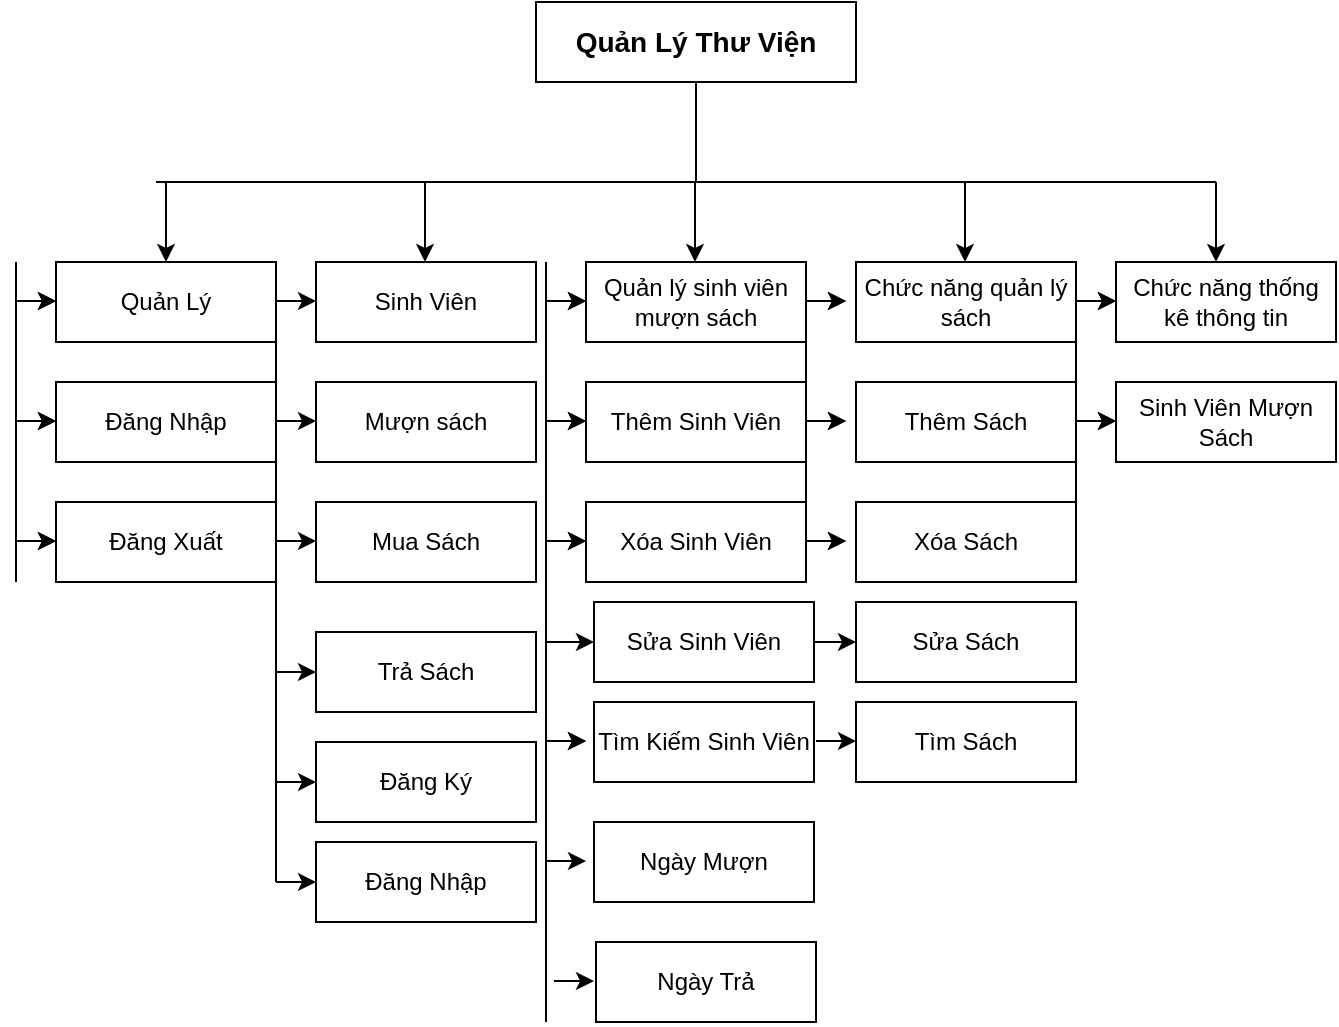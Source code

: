 <mxfile version="21.1.5" type="device" pages="2">
  <diagram name="Phân Giã Chức Năng" id="CzGjHXiZb2hVe8jgmL7E">
    <mxGraphModel dx="1176" dy="502" grid="1" gridSize="10" guides="1" tooltips="1" connect="1" arrows="1" fold="1" page="1" pageScale="1" pageWidth="827" pageHeight="1169" math="0" shadow="0">
      <root>
        <mxCell id="0" />
        <mxCell id="1" parent="0" />
        <mxCell id="6vynl58oSbSIeXvwaCJf-1" value="&lt;font style=&quot;font-size: 14px;&quot;&gt;&lt;b&gt;Quản Lý Thư Viện&lt;/b&gt;&lt;/font&gt;" style="rounded=0;whiteSpace=wrap;html=1;" parent="1" vertex="1">
          <mxGeometry x="330" y="230" width="160" height="40" as="geometry" />
        </mxCell>
        <mxCell id="6vynl58oSbSIeXvwaCJf-2" value="" style="endArrow=none;html=1;rounded=0;entryX=0.5;entryY=1;entryDx=0;entryDy=0;" parent="1" target="6vynl58oSbSIeXvwaCJf-1" edge="1">
          <mxGeometry width="50" height="50" relative="1" as="geometry">
            <mxPoint x="410" y="320" as="sourcePoint" />
            <mxPoint x="420" y="300" as="targetPoint" />
          </mxGeometry>
        </mxCell>
        <mxCell id="6vynl58oSbSIeXvwaCJf-3" value="Quản Lý" style="rounded=0;whiteSpace=wrap;html=1;" parent="1" vertex="1">
          <mxGeometry x="90" y="360" width="110" height="40" as="geometry" />
        </mxCell>
        <mxCell id="6vynl58oSbSIeXvwaCJf-4" value="" style="endArrow=none;html=1;rounded=0;" parent="1" edge="1">
          <mxGeometry width="50" height="50" relative="1" as="geometry">
            <mxPoint x="140" y="320" as="sourcePoint" />
            <mxPoint x="670" y="320" as="targetPoint" />
            <Array as="points">
              <mxPoint x="415" y="320" />
            </Array>
          </mxGeometry>
        </mxCell>
        <mxCell id="6vynl58oSbSIeXvwaCJf-6" value="Sinh Viên" style="rounded=0;whiteSpace=wrap;html=1;" parent="1" vertex="1">
          <mxGeometry x="220" y="360" width="110" height="40" as="geometry" />
        </mxCell>
        <mxCell id="6vynl58oSbSIeXvwaCJf-7" value="Quản lý sinh viên mượn sách" style="rounded=0;whiteSpace=wrap;html=1;" parent="1" vertex="1">
          <mxGeometry x="355" y="360" width="110" height="40" as="geometry" />
        </mxCell>
        <mxCell id="6vynl58oSbSIeXvwaCJf-8" value="Chức năng quản lý sách" style="rounded=0;whiteSpace=wrap;html=1;" parent="1" vertex="1">
          <mxGeometry x="490" y="360" width="110" height="40" as="geometry" />
        </mxCell>
        <mxCell id="6vynl58oSbSIeXvwaCJf-9" value="Chức năng thống kê thông tin" style="rounded=0;whiteSpace=wrap;html=1;" parent="1" vertex="1">
          <mxGeometry x="620" y="360" width="110" height="40" as="geometry" />
        </mxCell>
        <mxCell id="6vynl58oSbSIeXvwaCJf-10" value="" style="endArrow=classic;html=1;rounded=0;" parent="1" target="6vynl58oSbSIeXvwaCJf-3" edge="1">
          <mxGeometry width="50" height="50" relative="1" as="geometry">
            <mxPoint x="145" y="320" as="sourcePoint" />
            <mxPoint x="440" y="400" as="targetPoint" />
          </mxGeometry>
        </mxCell>
        <mxCell id="6vynl58oSbSIeXvwaCJf-11" value="" style="endArrow=classic;html=1;rounded=0;" parent="1" edge="1">
          <mxGeometry width="50" height="50" relative="1" as="geometry">
            <mxPoint x="274.5" y="320" as="sourcePoint" />
            <mxPoint x="274.5" y="360" as="targetPoint" />
          </mxGeometry>
        </mxCell>
        <mxCell id="6vynl58oSbSIeXvwaCJf-12" value="" style="endArrow=classic;html=1;rounded=0;" parent="1" edge="1">
          <mxGeometry width="50" height="50" relative="1" as="geometry">
            <mxPoint x="409.5" y="320" as="sourcePoint" />
            <mxPoint x="409.5" y="360" as="targetPoint" />
          </mxGeometry>
        </mxCell>
        <mxCell id="6vynl58oSbSIeXvwaCJf-13" value="" style="endArrow=classic;html=1;rounded=0;" parent="1" edge="1">
          <mxGeometry width="50" height="50" relative="1" as="geometry">
            <mxPoint x="544.5" y="320" as="sourcePoint" />
            <mxPoint x="544.5" y="360" as="targetPoint" />
          </mxGeometry>
        </mxCell>
        <mxCell id="6vynl58oSbSIeXvwaCJf-14" value="" style="endArrow=classic;html=1;rounded=0;" parent="1" edge="1">
          <mxGeometry width="50" height="50" relative="1" as="geometry">
            <mxPoint x="670" y="320" as="sourcePoint" />
            <mxPoint x="670" y="360" as="targetPoint" />
          </mxGeometry>
        </mxCell>
        <mxCell id="6vynl58oSbSIeXvwaCJf-15" value="Đăng Nhập" style="rounded=0;whiteSpace=wrap;html=1;" parent="1" vertex="1">
          <mxGeometry x="90" y="420" width="110" height="40" as="geometry" />
        </mxCell>
        <mxCell id="6vynl58oSbSIeXvwaCJf-16" value="Đăng Xuất" style="rounded=0;whiteSpace=wrap;html=1;" parent="1" vertex="1">
          <mxGeometry x="90" y="480" width="110" height="40" as="geometry" />
        </mxCell>
        <mxCell id="6vynl58oSbSIeXvwaCJf-17" value="Mượn sách" style="rounded=0;whiteSpace=wrap;html=1;" parent="1" vertex="1">
          <mxGeometry x="220" y="420" width="110" height="40" as="geometry" />
        </mxCell>
        <mxCell id="6vynl58oSbSIeXvwaCJf-18" value="Mua Sách" style="rounded=0;whiteSpace=wrap;html=1;" parent="1" vertex="1">
          <mxGeometry x="220" y="480" width="110" height="40" as="geometry" />
        </mxCell>
        <mxCell id="6vynl58oSbSIeXvwaCJf-19" value="Trả Sách" style="rounded=0;whiteSpace=wrap;html=1;" parent="1" vertex="1">
          <mxGeometry x="220" y="545" width="110" height="40" as="geometry" />
        </mxCell>
        <mxCell id="6vynl58oSbSIeXvwaCJf-20" value="Sửa Sinh Viên" style="rounded=0;whiteSpace=wrap;html=1;" parent="1" vertex="1">
          <mxGeometry x="359" y="530" width="110" height="40" as="geometry" />
        </mxCell>
        <mxCell id="6vynl58oSbSIeXvwaCJf-21" value="Tìm Kiếm Sinh Viên" style="rounded=0;whiteSpace=wrap;html=1;" parent="1" vertex="1">
          <mxGeometry x="359" y="580" width="110" height="40" as="geometry" />
        </mxCell>
        <mxCell id="6vynl58oSbSIeXvwaCJf-22" value="Thêm Sách" style="rounded=0;whiteSpace=wrap;html=1;" parent="1" vertex="1">
          <mxGeometry x="490" y="420" width="110" height="40" as="geometry" />
        </mxCell>
        <mxCell id="6vynl58oSbSIeXvwaCJf-23" value="Sửa Sách" style="rounded=0;whiteSpace=wrap;html=1;" parent="1" vertex="1">
          <mxGeometry x="490" y="530" width="110" height="40" as="geometry" />
        </mxCell>
        <mxCell id="6vynl58oSbSIeXvwaCJf-24" value="Xóa Sách" style="rounded=0;whiteSpace=wrap;html=1;" parent="1" vertex="1">
          <mxGeometry x="490" y="480" width="110" height="40" as="geometry" />
        </mxCell>
        <mxCell id="6vynl58oSbSIeXvwaCJf-28" value="Thêm Sinh Viên" style="rounded=0;whiteSpace=wrap;html=1;" parent="1" vertex="1">
          <mxGeometry x="355" y="420" width="110" height="40" as="geometry" />
        </mxCell>
        <mxCell id="6vynl58oSbSIeXvwaCJf-29" value="Xóa Sinh Viên" style="rounded=0;whiteSpace=wrap;html=1;" parent="1" vertex="1">
          <mxGeometry x="355" y="480" width="110" height="40" as="geometry" />
        </mxCell>
        <mxCell id="6vynl58oSbSIeXvwaCJf-30" value="Ngày Mượn" style="rounded=0;whiteSpace=wrap;html=1;" parent="1" vertex="1">
          <mxGeometry x="359" y="640" width="110" height="40" as="geometry" />
        </mxCell>
        <mxCell id="6vynl58oSbSIeXvwaCJf-31" value="Sinh Viên Mượn Sách" style="rounded=0;whiteSpace=wrap;html=1;" parent="1" vertex="1">
          <mxGeometry x="620" y="420" width="110" height="40" as="geometry" />
        </mxCell>
        <mxCell id="6vynl58oSbSIeXvwaCJf-32" value="" style="endArrow=none;html=1;rounded=0;" parent="1" edge="1">
          <mxGeometry width="50" height="50" relative="1" as="geometry">
            <mxPoint x="70" y="520" as="sourcePoint" />
            <mxPoint x="70" y="360" as="targetPoint" />
          </mxGeometry>
        </mxCell>
        <mxCell id="6vynl58oSbSIeXvwaCJf-33" value="" style="endArrow=classic;html=1;rounded=0;" parent="1" edge="1">
          <mxGeometry width="50" height="50" relative="1" as="geometry">
            <mxPoint x="70" y="379.5" as="sourcePoint" />
            <mxPoint x="90" y="379.5" as="targetPoint" />
          </mxGeometry>
        </mxCell>
        <mxCell id="6vynl58oSbSIeXvwaCJf-34" value="" style="endArrow=classic;html=1;rounded=0;" parent="1" edge="1">
          <mxGeometry width="50" height="50" relative="1" as="geometry">
            <mxPoint x="70" y="439.5" as="sourcePoint" />
            <mxPoint x="90" y="439.5" as="targetPoint" />
          </mxGeometry>
        </mxCell>
        <mxCell id="6vynl58oSbSIeXvwaCJf-35" value="" style="endArrow=classic;html=1;rounded=0;" parent="1" edge="1">
          <mxGeometry width="50" height="50" relative="1" as="geometry">
            <mxPoint x="70" y="499.5" as="sourcePoint" />
            <mxPoint x="90" y="499.5" as="targetPoint" />
          </mxGeometry>
        </mxCell>
        <mxCell id="6vynl58oSbSIeXvwaCJf-43" value="" style="endArrow=none;html=1;rounded=0;" parent="1" edge="1">
          <mxGeometry width="50" height="50" relative="1" as="geometry">
            <mxPoint x="200" y="670" as="sourcePoint" />
            <mxPoint x="200" y="360" as="targetPoint" />
          </mxGeometry>
        </mxCell>
        <mxCell id="6vynl58oSbSIeXvwaCJf-44" value="" style="endArrow=classic;html=1;rounded=0;" parent="1" edge="1">
          <mxGeometry width="50" height="50" relative="1" as="geometry">
            <mxPoint x="200" y="379.5" as="sourcePoint" />
            <mxPoint x="220" y="379.5" as="targetPoint" />
          </mxGeometry>
        </mxCell>
        <mxCell id="6vynl58oSbSIeXvwaCJf-45" value="" style="endArrow=classic;html=1;rounded=0;" parent="1" edge="1">
          <mxGeometry width="50" height="50" relative="1" as="geometry">
            <mxPoint x="200" y="439.5" as="sourcePoint" />
            <mxPoint x="220" y="439.5" as="targetPoint" />
          </mxGeometry>
        </mxCell>
        <mxCell id="6vynl58oSbSIeXvwaCJf-46" value="" style="endArrow=classic;html=1;rounded=0;" parent="1" edge="1">
          <mxGeometry width="50" height="50" relative="1" as="geometry">
            <mxPoint x="200" y="499.5" as="sourcePoint" />
            <mxPoint x="220" y="499.5" as="targetPoint" />
          </mxGeometry>
        </mxCell>
        <mxCell id="6vynl58oSbSIeXvwaCJf-47" value="" style="endArrow=classic;html=1;rounded=0;entryX=0;entryY=0.5;entryDx=0;entryDy=0;" parent="1" target="6vynl58oSbSIeXvwaCJf-19" edge="1">
          <mxGeometry width="50" height="50" relative="1" as="geometry">
            <mxPoint x="200" y="565" as="sourcePoint" />
            <mxPoint x="230" y="509.5" as="targetPoint" />
          </mxGeometry>
        </mxCell>
        <mxCell id="6vynl58oSbSIeXvwaCJf-49" value="" style="endArrow=none;html=1;rounded=0;" parent="1" edge="1">
          <mxGeometry width="50" height="50" relative="1" as="geometry">
            <mxPoint x="70" y="520" as="sourcePoint" />
            <mxPoint x="70" y="360" as="targetPoint" />
          </mxGeometry>
        </mxCell>
        <mxCell id="6vynl58oSbSIeXvwaCJf-50" value="" style="endArrow=classic;html=1;rounded=0;" parent="1" edge="1">
          <mxGeometry width="50" height="50" relative="1" as="geometry">
            <mxPoint x="70" y="379.5" as="sourcePoint" />
            <mxPoint x="90" y="379.5" as="targetPoint" />
          </mxGeometry>
        </mxCell>
        <mxCell id="6vynl58oSbSIeXvwaCJf-51" value="" style="endArrow=classic;html=1;rounded=0;" parent="1" edge="1">
          <mxGeometry width="50" height="50" relative="1" as="geometry">
            <mxPoint x="70" y="439.5" as="sourcePoint" />
            <mxPoint x="90" y="439.5" as="targetPoint" />
          </mxGeometry>
        </mxCell>
        <mxCell id="6vynl58oSbSIeXvwaCJf-52" value="" style="endArrow=classic;html=1;rounded=0;" parent="1" edge="1">
          <mxGeometry width="50" height="50" relative="1" as="geometry">
            <mxPoint x="70" y="499.5" as="sourcePoint" />
            <mxPoint x="90" y="499.5" as="targetPoint" />
          </mxGeometry>
        </mxCell>
        <mxCell id="6vynl58oSbSIeXvwaCJf-59" value="" style="endArrow=none;html=1;rounded=0;" parent="1" edge="1">
          <mxGeometry width="50" height="50" relative="1" as="geometry">
            <mxPoint x="335" y="520" as="sourcePoint" />
            <mxPoint x="335" y="360" as="targetPoint" />
          </mxGeometry>
        </mxCell>
        <mxCell id="6vynl58oSbSIeXvwaCJf-60" value="" style="endArrow=classic;html=1;rounded=0;" parent="1" edge="1">
          <mxGeometry width="50" height="50" relative="1" as="geometry">
            <mxPoint x="335" y="379.5" as="sourcePoint" />
            <mxPoint x="355" y="379.5" as="targetPoint" />
          </mxGeometry>
        </mxCell>
        <mxCell id="6vynl58oSbSIeXvwaCJf-61" value="" style="endArrow=classic;html=1;rounded=0;" parent="1" edge="1">
          <mxGeometry width="50" height="50" relative="1" as="geometry">
            <mxPoint x="335" y="439.5" as="sourcePoint" />
            <mxPoint x="355" y="439.5" as="targetPoint" />
          </mxGeometry>
        </mxCell>
        <mxCell id="6vynl58oSbSIeXvwaCJf-62" value="" style="endArrow=classic;html=1;rounded=0;" parent="1" edge="1">
          <mxGeometry width="50" height="50" relative="1" as="geometry">
            <mxPoint x="335" y="499.5" as="sourcePoint" />
            <mxPoint x="355" y="499.5" as="targetPoint" />
          </mxGeometry>
        </mxCell>
        <mxCell id="6vynl58oSbSIeXvwaCJf-63" value="" style="endArrow=none;html=1;rounded=0;" parent="1" edge="1">
          <mxGeometry width="50" height="50" relative="1" as="geometry">
            <mxPoint x="335" y="520" as="sourcePoint" />
            <mxPoint x="335" y="360" as="targetPoint" />
          </mxGeometry>
        </mxCell>
        <mxCell id="6vynl58oSbSIeXvwaCJf-64" value="" style="endArrow=classic;html=1;rounded=0;" parent="1" edge="1">
          <mxGeometry width="50" height="50" relative="1" as="geometry">
            <mxPoint x="335" y="379.5" as="sourcePoint" />
            <mxPoint x="355" y="379.5" as="targetPoint" />
          </mxGeometry>
        </mxCell>
        <mxCell id="6vynl58oSbSIeXvwaCJf-65" value="" style="endArrow=classic;html=1;rounded=0;" parent="1" edge="1">
          <mxGeometry width="50" height="50" relative="1" as="geometry">
            <mxPoint x="335" y="439.5" as="sourcePoint" />
            <mxPoint x="355" y="439.5" as="targetPoint" />
          </mxGeometry>
        </mxCell>
        <mxCell id="6vynl58oSbSIeXvwaCJf-66" value="" style="endArrow=classic;html=1;rounded=0;" parent="1" edge="1">
          <mxGeometry width="50" height="50" relative="1" as="geometry">
            <mxPoint x="335" y="499.5" as="sourcePoint" />
            <mxPoint x="355" y="499.5" as="targetPoint" />
          </mxGeometry>
        </mxCell>
        <mxCell id="6vynl58oSbSIeXvwaCJf-67" value="" style="endArrow=none;html=1;rounded=0;" parent="1" edge="1">
          <mxGeometry width="50" height="50" relative="1" as="geometry">
            <mxPoint x="335" y="680" as="sourcePoint" />
            <mxPoint x="335" y="520" as="targetPoint" />
          </mxGeometry>
        </mxCell>
        <mxCell id="6vynl58oSbSIeXvwaCJf-69" value="" style="endArrow=classic;html=1;rounded=0;" parent="1" edge="1">
          <mxGeometry width="50" height="50" relative="1" as="geometry">
            <mxPoint x="335" y="599.5" as="sourcePoint" />
            <mxPoint x="355" y="599.5" as="targetPoint" />
          </mxGeometry>
        </mxCell>
        <mxCell id="6vynl58oSbSIeXvwaCJf-70" value="" style="endArrow=classic;html=1;rounded=0;" parent="1" edge="1">
          <mxGeometry width="50" height="50" relative="1" as="geometry">
            <mxPoint x="335" y="659.5" as="sourcePoint" />
            <mxPoint x="355" y="659.5" as="targetPoint" />
          </mxGeometry>
        </mxCell>
        <mxCell id="6vynl58oSbSIeXvwaCJf-71" value="" style="endArrow=none;html=1;rounded=0;" parent="1" edge="1">
          <mxGeometry width="50" height="50" relative="1" as="geometry">
            <mxPoint x="335" y="740" as="sourcePoint" />
            <mxPoint x="335" y="520" as="targetPoint" />
          </mxGeometry>
        </mxCell>
        <mxCell id="6vynl58oSbSIeXvwaCJf-72" value="" style="endArrow=classic;html=1;rounded=0;entryX=0;entryY=0.5;entryDx=0;entryDy=0;" parent="1" target="6vynl58oSbSIeXvwaCJf-20" edge="1">
          <mxGeometry width="50" height="50" relative="1" as="geometry">
            <mxPoint x="335" y="550" as="sourcePoint" />
            <mxPoint x="355" y="539.5" as="targetPoint" />
          </mxGeometry>
        </mxCell>
        <mxCell id="6vynl58oSbSIeXvwaCJf-73" value="" style="endArrow=classic;html=1;rounded=0;" parent="1" edge="1">
          <mxGeometry width="50" height="50" relative="1" as="geometry">
            <mxPoint x="335" y="599.5" as="sourcePoint" />
            <mxPoint x="355" y="599.5" as="targetPoint" />
          </mxGeometry>
        </mxCell>
        <mxCell id="6vynl58oSbSIeXvwaCJf-74" value="" style="endArrow=classic;html=1;rounded=0;" parent="1" edge="1">
          <mxGeometry width="50" height="50" relative="1" as="geometry">
            <mxPoint x="339" y="719.5" as="sourcePoint" />
            <mxPoint x="359" y="719.5" as="targetPoint" />
          </mxGeometry>
        </mxCell>
        <mxCell id="6vynl58oSbSIeXvwaCJf-75" value="" style="endArrow=none;html=1;rounded=0;" parent="1" edge="1">
          <mxGeometry width="50" height="50" relative="1" as="geometry">
            <mxPoint x="465" y="520" as="sourcePoint" />
            <mxPoint x="465" y="360" as="targetPoint" />
          </mxGeometry>
        </mxCell>
        <mxCell id="6vynl58oSbSIeXvwaCJf-76" value="" style="endArrow=classic;html=1;rounded=0;" parent="1" edge="1">
          <mxGeometry width="50" height="50" relative="1" as="geometry">
            <mxPoint x="465" y="379.5" as="sourcePoint" />
            <mxPoint x="485" y="379.5" as="targetPoint" />
          </mxGeometry>
        </mxCell>
        <mxCell id="6vynl58oSbSIeXvwaCJf-77" value="" style="endArrow=classic;html=1;rounded=0;" parent="1" edge="1">
          <mxGeometry width="50" height="50" relative="1" as="geometry">
            <mxPoint x="465" y="439.5" as="sourcePoint" />
            <mxPoint x="485" y="439.5" as="targetPoint" />
          </mxGeometry>
        </mxCell>
        <mxCell id="6vynl58oSbSIeXvwaCJf-78" value="" style="endArrow=classic;html=1;rounded=0;" parent="1" edge="1">
          <mxGeometry width="50" height="50" relative="1" as="geometry">
            <mxPoint x="465" y="499.5" as="sourcePoint" />
            <mxPoint x="485" y="499.5" as="targetPoint" />
          </mxGeometry>
        </mxCell>
        <mxCell id="6vynl58oSbSIeXvwaCJf-79" value="" style="endArrow=none;html=1;rounded=0;" parent="1" edge="1">
          <mxGeometry width="50" height="50" relative="1" as="geometry">
            <mxPoint x="465" y="520" as="sourcePoint" />
            <mxPoint x="465" y="360" as="targetPoint" />
          </mxGeometry>
        </mxCell>
        <mxCell id="6vynl58oSbSIeXvwaCJf-80" value="" style="endArrow=classic;html=1;rounded=0;" parent="1" edge="1">
          <mxGeometry width="50" height="50" relative="1" as="geometry">
            <mxPoint x="465" y="379.5" as="sourcePoint" />
            <mxPoint x="485" y="379.5" as="targetPoint" />
          </mxGeometry>
        </mxCell>
        <mxCell id="6vynl58oSbSIeXvwaCJf-81" value="" style="endArrow=classic;html=1;rounded=0;" parent="1" edge="1">
          <mxGeometry width="50" height="50" relative="1" as="geometry">
            <mxPoint x="465" y="439.5" as="sourcePoint" />
            <mxPoint x="485" y="439.5" as="targetPoint" />
          </mxGeometry>
        </mxCell>
        <mxCell id="6vynl58oSbSIeXvwaCJf-82" value="" style="endArrow=classic;html=1;rounded=0;" parent="1" edge="1">
          <mxGeometry width="50" height="50" relative="1" as="geometry">
            <mxPoint x="465" y="499.5" as="sourcePoint" />
            <mxPoint x="485" y="499.5" as="targetPoint" />
          </mxGeometry>
        </mxCell>
        <mxCell id="6vynl58oSbSIeXvwaCJf-83" value="" style="endArrow=classic;html=1;rounded=0;exitX=1;exitY=0.5;exitDx=0;exitDy=0;entryX=0;entryY=0.5;entryDx=0;entryDy=0;" parent="1" source="6vynl58oSbSIeXvwaCJf-20" target="6vynl58oSbSIeXvwaCJf-23" edge="1">
          <mxGeometry width="50" height="50" relative="1" as="geometry">
            <mxPoint x="475" y="509.5" as="sourcePoint" />
            <mxPoint x="495" y="509.5" as="targetPoint" />
          </mxGeometry>
        </mxCell>
        <mxCell id="6vynl58oSbSIeXvwaCJf-95" value="" style="endArrow=none;html=1;rounded=0;" parent="1" edge="1">
          <mxGeometry width="50" height="50" relative="1" as="geometry">
            <mxPoint x="600" y="520" as="sourcePoint" />
            <mxPoint x="600" y="360" as="targetPoint" />
          </mxGeometry>
        </mxCell>
        <mxCell id="6vynl58oSbSIeXvwaCJf-96" value="" style="endArrow=classic;html=1;rounded=0;" parent="1" edge="1">
          <mxGeometry width="50" height="50" relative="1" as="geometry">
            <mxPoint x="600" y="379.5" as="sourcePoint" />
            <mxPoint x="620" y="379.5" as="targetPoint" />
          </mxGeometry>
        </mxCell>
        <mxCell id="6vynl58oSbSIeXvwaCJf-97" value="" style="endArrow=classic;html=1;rounded=0;" parent="1" edge="1">
          <mxGeometry width="50" height="50" relative="1" as="geometry">
            <mxPoint x="600" y="439.5" as="sourcePoint" />
            <mxPoint x="620" y="439.5" as="targetPoint" />
          </mxGeometry>
        </mxCell>
        <mxCell id="6vynl58oSbSIeXvwaCJf-99" value="" style="endArrow=none;html=1;rounded=0;" parent="1" edge="1">
          <mxGeometry width="50" height="50" relative="1" as="geometry">
            <mxPoint x="600" y="460" as="sourcePoint" />
            <mxPoint x="600" y="360" as="targetPoint" />
          </mxGeometry>
        </mxCell>
        <mxCell id="6vynl58oSbSIeXvwaCJf-100" value="" style="endArrow=classic;html=1;rounded=0;" parent="1" edge="1">
          <mxGeometry width="50" height="50" relative="1" as="geometry">
            <mxPoint x="600" y="379.5" as="sourcePoint" />
            <mxPoint x="620" y="379.5" as="targetPoint" />
          </mxGeometry>
        </mxCell>
        <mxCell id="6vynl58oSbSIeXvwaCJf-101" value="" style="endArrow=classic;html=1;rounded=0;" parent="1" edge="1">
          <mxGeometry width="50" height="50" relative="1" as="geometry">
            <mxPoint x="600" y="439.5" as="sourcePoint" />
            <mxPoint x="620" y="439.5" as="targetPoint" />
          </mxGeometry>
        </mxCell>
        <mxCell id="6vynl58oSbSIeXvwaCJf-103" value="Tìm Sách" style="rounded=0;whiteSpace=wrap;html=1;" parent="1" vertex="1">
          <mxGeometry x="490" y="580" width="110" height="40" as="geometry" />
        </mxCell>
        <mxCell id="6vynl58oSbSIeXvwaCJf-106" value="" style="endArrow=classic;html=1;rounded=0;" parent="1" edge="1">
          <mxGeometry width="50" height="50" relative="1" as="geometry">
            <mxPoint x="470" y="599.5" as="sourcePoint" />
            <mxPoint x="490" y="599.5" as="targetPoint" />
          </mxGeometry>
        </mxCell>
        <mxCell id="6vynl58oSbSIeXvwaCJf-107" value="Ngày Trả" style="rounded=0;whiteSpace=wrap;html=1;" parent="1" vertex="1">
          <mxGeometry x="360" y="700" width="110" height="40" as="geometry" />
        </mxCell>
        <mxCell id="HZL2ppXBZhMt0bQLDJqv-1" value="Đăng Ký" style="rounded=0;whiteSpace=wrap;html=1;" parent="1" vertex="1">
          <mxGeometry x="220" y="600" width="110" height="40" as="geometry" />
        </mxCell>
        <mxCell id="HZL2ppXBZhMt0bQLDJqv-2" value="" style="endArrow=classic;html=1;rounded=0;entryX=0;entryY=0.5;entryDx=0;entryDy=0;" parent="1" target="HZL2ppXBZhMt0bQLDJqv-1" edge="1">
          <mxGeometry width="50" height="50" relative="1" as="geometry">
            <mxPoint x="200" y="620" as="sourcePoint" />
            <mxPoint x="230" y="575" as="targetPoint" />
          </mxGeometry>
        </mxCell>
        <mxCell id="edfVF77OYH3oIoKbHT45-1" value="Đăng Nhập" style="rounded=0;whiteSpace=wrap;html=1;" parent="1" vertex="1">
          <mxGeometry x="220" y="650" width="110" height="40" as="geometry" />
        </mxCell>
        <mxCell id="edfVF77OYH3oIoKbHT45-2" value="" style="endArrow=classic;html=1;rounded=0;entryX=0;entryY=0.5;entryDx=0;entryDy=0;" parent="1" target="edfVF77OYH3oIoKbHT45-1" edge="1">
          <mxGeometry width="50" height="50" relative="1" as="geometry">
            <mxPoint x="200" y="670" as="sourcePoint" />
            <mxPoint x="230" y="630" as="targetPoint" />
          </mxGeometry>
        </mxCell>
      </root>
    </mxGraphModel>
  </diagram>
  <diagram id="qaw7oN3vgkNQo6T6qVQO" name="Biểu Đồ Lớp">
    <mxGraphModel dx="2003" dy="502" grid="1" gridSize="10" guides="1" tooltips="1" connect="1" arrows="1" fold="1" page="1" pageScale="1" pageWidth="827" pageHeight="1169" math="0" shadow="0">
      <root>
        <mxCell id="0" />
        <mxCell id="1" parent="0" />
        <mxCell id="OhgYONSp_qSMefyA4z07-1" value="FERSON" style="swimlane;fontStyle=1;align=center;verticalAlign=top;childLayout=stackLayout;horizontal=1;startSize=26;horizontalStack=0;resizeParent=1;resizeParentMax=0;resizeLast=0;collapsible=1;marginBottom=0;whiteSpace=wrap;html=1;" parent="1" vertex="1">
          <mxGeometry x="334" y="160" width="160" height="108" as="geometry" />
        </mxCell>
        <mxCell id="OhgYONSp_qSMefyA4z07-2" value="#HoTen: string&lt;br&gt;#ngaysinh: string&lt;br&gt;#diaChi: string&lt;br&gt;#soDienThoai: string" style="text;strokeColor=none;fillColor=none;align=left;verticalAlign=top;spacingLeft=4;spacingRight=4;overflow=hidden;rotatable=0;points=[[0,0.5],[1,0.5]];portConstraint=eastwest;whiteSpace=wrap;html=1;" parent="OhgYONSp_qSMefyA4z07-1" vertex="1">
          <mxGeometry y="26" width="160" height="74" as="geometry" />
        </mxCell>
        <mxCell id="OhgYONSp_qSMefyA4z07-3" value="" style="line;strokeWidth=1;fillColor=none;align=left;verticalAlign=middle;spacingTop=-1;spacingLeft=3;spacingRight=3;rotatable=0;labelPosition=right;points=[];portConstraint=eastwest;strokeColor=inherit;" parent="OhgYONSp_qSMefyA4z07-1" vertex="1">
          <mxGeometry y="100" width="160" height="8" as="geometry" />
        </mxCell>
        <mxCell id="OhgYONSp_qSMefyA4z07-5" value="Quản Lý" style="swimlane;fontStyle=1;align=center;verticalAlign=top;childLayout=stackLayout;horizontal=1;startSize=26;horizontalStack=0;resizeParent=1;resizeParentMax=0;resizeLast=0;collapsible=1;marginBottom=0;whiteSpace=wrap;html=1;" parent="1" vertex="1">
          <mxGeometry x="120" y="300" width="160" height="200" as="geometry" />
        </mxCell>
        <mxCell id="OhgYONSp_qSMefyA4z07-6" value="-MaQL: string" style="text;strokeColor=none;fillColor=none;align=left;verticalAlign=top;spacingLeft=4;spacingRight=4;overflow=hidden;rotatable=0;points=[[0,0.5],[1,0.5]];portConstraint=eastwest;whiteSpace=wrap;html=1;" parent="OhgYONSp_qSMefyA4z07-5" vertex="1">
          <mxGeometry y="26" width="160" height="34" as="geometry" />
        </mxCell>
        <mxCell id="OhgYONSp_qSMefyA4z07-7" value="" style="line;strokeWidth=1;fillColor=none;align=left;verticalAlign=middle;spacingTop=-1;spacingLeft=3;spacingRight=3;rotatable=0;labelPosition=right;points=[];portConstraint=eastwest;strokeColor=inherit;" parent="OhgYONSp_qSMefyA4z07-5" vertex="1">
          <mxGeometry y="60" width="160" height="8" as="geometry" />
        </mxCell>
        <mxCell id="OhgYONSp_qSMefyA4z07-8" value="+, ThemSach()&lt;br&gt;+, SuaSach()&lt;br&gt;+, XoaSach()&lt;br&gt;+, TimKiemSach()&lt;br&gt;+, ThemSinhVien()&lt;br&gt;+, XoaSinhVien()&lt;br&gt;+, TimKiemSinhVien&lt;br&gt;+, KTMuonSach()" style="text;strokeColor=none;fillColor=none;align=left;verticalAlign=top;spacingLeft=4;spacingRight=4;overflow=hidden;rotatable=0;points=[[0,0.5],[1,0.5]];portConstraint=eastwest;whiteSpace=wrap;html=1;" parent="OhgYONSp_qSMefyA4z07-5" vertex="1">
          <mxGeometry y="68" width="160" height="132" as="geometry" />
        </mxCell>
        <mxCell id="OhgYONSp_qSMefyA4z07-9" value="Sinh Viên" style="swimlane;fontStyle=1;align=center;verticalAlign=top;childLayout=stackLayout;horizontal=1;startSize=26;horizontalStack=0;resizeParent=1;resizeParentMax=0;resizeLast=0;collapsible=1;marginBottom=0;whiteSpace=wrap;html=1;" parent="1" vertex="1">
          <mxGeometry x="540" y="300" width="160" height="190" as="geometry" />
        </mxCell>
        <mxCell id="OhgYONSp_qSMefyA4z07-10" value="-MaSV: string&lt;br style=&quot;border-color: var(--border-color);&quot;&gt;-Lop: string&lt;br&gt;-tien: float" style="text;strokeColor=none;fillColor=none;align=left;verticalAlign=top;spacingLeft=4;spacingRight=4;overflow=hidden;rotatable=0;points=[[0,0.5],[1,0.5]];portConstraint=eastwest;whiteSpace=wrap;html=1;" parent="OhgYONSp_qSMefyA4z07-9" vertex="1">
          <mxGeometry y="26" width="160" height="54" as="geometry" />
        </mxCell>
        <mxCell id="OhgYONSp_qSMefyA4z07-11" value="" style="line;strokeWidth=1;fillColor=none;align=left;verticalAlign=middle;spacingTop=-1;spacingLeft=3;spacingRight=3;rotatable=0;labelPosition=right;points=[];portConstraint=eastwest;strokeColor=inherit;" parent="OhgYONSp_qSMefyA4z07-9" vertex="1">
          <mxGeometry y="80" width="160" height="8" as="geometry" />
        </mxCell>
        <mxCell id="OhgYONSp_qSMefyA4z07-12" value="+, dangNhap()&lt;br&gt;+, dangKy()&lt;br&gt;+, MuonSach()&lt;br&gt;+, TimSach()&lt;br&gt;+, MuaSach()&lt;br&gt;+, TraSach()" style="text;strokeColor=none;fillColor=none;align=left;verticalAlign=top;spacingLeft=4;spacingRight=4;overflow=hidden;rotatable=0;points=[[0,0.5],[1,0.5]];portConstraint=eastwest;whiteSpace=wrap;html=1;" parent="OhgYONSp_qSMefyA4z07-9" vertex="1">
          <mxGeometry y="88" width="160" height="102" as="geometry" />
        </mxCell>
        <mxCell id="LEKd2ifqKl6_u8c_S4HN-1" value="Quản Lý Sinh Viên" style="swimlane;fontStyle=1;align=center;verticalAlign=top;childLayout=stackLayout;horizontal=1;startSize=26;horizontalStack=0;resizeParent=1;resizeParentMax=0;resizeLast=0;collapsible=1;marginBottom=0;whiteSpace=wrap;html=1;" parent="1" vertex="1">
          <mxGeometry x="334" y="330" width="160" height="78" as="geometry" />
        </mxCell>
        <mxCell id="LEKd2ifqKl6_u8c_S4HN-2" value="-MaSV: string&lt;br&gt;-MaQL: string" style="text;strokeColor=none;fillColor=none;align=left;verticalAlign=top;spacingLeft=4;spacingRight=4;overflow=hidden;rotatable=0;points=[[0,0.5],[1,0.5]];portConstraint=eastwest;whiteSpace=wrap;html=1;" parent="LEKd2ifqKl6_u8c_S4HN-1" vertex="1">
          <mxGeometry y="26" width="160" height="44" as="geometry" />
        </mxCell>
        <mxCell id="LEKd2ifqKl6_u8c_S4HN-3" value="" style="line;strokeWidth=1;fillColor=none;align=left;verticalAlign=middle;spacingTop=-1;spacingLeft=3;spacingRight=3;rotatable=0;labelPosition=right;points=[];portConstraint=eastwest;strokeColor=inherit;" parent="LEKd2ifqKl6_u8c_S4HN-1" vertex="1">
          <mxGeometry y="70" width="160" height="8" as="geometry" />
        </mxCell>
        <mxCell id="LEKd2ifqKl6_u8c_S4HN-5" value="Sách" style="swimlane;fontStyle=1;align=center;verticalAlign=top;childLayout=stackLayout;horizontal=1;startSize=26;horizontalStack=0;resizeParent=1;resizeParentMax=0;resizeLast=0;collapsible=1;marginBottom=0;whiteSpace=wrap;html=1;" parent="1" vertex="1">
          <mxGeometry x="160" y="638" width="160" height="118" as="geometry" />
        </mxCell>
        <mxCell id="LEKd2ifqKl6_u8c_S4HN-6" value="-Masach: string&lt;br&gt;-TenSach: string&lt;br&gt;-soTien: float&lt;br&gt;-loaiSach: string" style="text;strokeColor=none;fillColor=none;align=left;verticalAlign=top;spacingLeft=4;spacingRight=4;overflow=hidden;rotatable=0;points=[[0,0.5],[1,0.5]];portConstraint=eastwest;whiteSpace=wrap;html=1;" parent="LEKd2ifqKl6_u8c_S4HN-5" vertex="1">
          <mxGeometry y="26" width="160" height="84" as="geometry" />
        </mxCell>
        <mxCell id="LEKd2ifqKl6_u8c_S4HN-7" value="" style="line;strokeWidth=1;fillColor=none;align=left;verticalAlign=middle;spacingTop=-1;spacingLeft=3;spacingRight=3;rotatable=0;labelPosition=right;points=[];portConstraint=eastwest;strokeColor=inherit;" parent="LEKd2ifqKl6_u8c_S4HN-5" vertex="1">
          <mxGeometry y="110" width="160" height="8" as="geometry" />
        </mxCell>
        <mxCell id="LEKd2ifqKl6_u8c_S4HN-12" value="Mượn" style="swimlane;fontStyle=1;align=center;verticalAlign=top;childLayout=stackLayout;horizontal=1;startSize=26;horizontalStack=0;resizeParent=1;resizeParentMax=0;resizeLast=0;collapsible=1;marginBottom=0;whiteSpace=wrap;html=1;" parent="1" vertex="1">
          <mxGeometry x="334" y="432" width="160" height="88" as="geometry" />
        </mxCell>
        <mxCell id="LEKd2ifqKl6_u8c_S4HN-13" value="-, MaSV: string&lt;br&gt;- MaSach:string&lt;br&gt;-NgayMuon: string" style="text;strokeColor=none;fillColor=none;align=left;verticalAlign=top;spacingLeft=4;spacingRight=4;overflow=hidden;rotatable=0;points=[[0,0.5],[1,0.5]];portConstraint=eastwest;whiteSpace=wrap;html=1;" parent="LEKd2ifqKl6_u8c_S4HN-12" vertex="1">
          <mxGeometry y="26" width="160" height="54" as="geometry" />
        </mxCell>
        <mxCell id="LEKd2ifqKl6_u8c_S4HN-14" value="" style="line;strokeWidth=1;fillColor=none;align=left;verticalAlign=middle;spacingTop=-1;spacingLeft=3;spacingRight=3;rotatable=0;labelPosition=right;points=[];portConstraint=eastwest;strokeColor=inherit;" parent="LEKd2ifqKl6_u8c_S4HN-12" vertex="1">
          <mxGeometry y="80" width="160" height="8" as="geometry" />
        </mxCell>
        <mxCell id="LEKd2ifqKl6_u8c_S4HN-16" value="Quản Lý Tải Khoản" style="swimlane;fontStyle=1;align=center;verticalAlign=top;childLayout=stackLayout;horizontal=1;startSize=26;horizontalStack=0;resizeParent=1;resizeParentMax=0;resizeLast=0;collapsible=1;marginBottom=0;whiteSpace=wrap;html=1;" parent="1" vertex="1">
          <mxGeometry x="340" y="550" width="160" height="88" as="geometry" />
        </mxCell>
        <mxCell id="LEKd2ifqKl6_u8c_S4HN-17" value="-, MaQL: string&lt;br&gt;-, MaTK: string" style="text;strokeColor=none;fillColor=none;align=left;verticalAlign=top;spacingLeft=4;spacingRight=4;overflow=hidden;rotatable=0;points=[[0,0.5],[1,0.5]];portConstraint=eastwest;whiteSpace=wrap;html=1;" parent="LEKd2ifqKl6_u8c_S4HN-16" vertex="1">
          <mxGeometry y="26" width="160" height="54" as="geometry" />
        </mxCell>
        <mxCell id="LEKd2ifqKl6_u8c_S4HN-18" value="" style="line;strokeWidth=1;fillColor=none;align=left;verticalAlign=middle;spacingTop=-1;spacingLeft=3;spacingRight=3;rotatable=0;labelPosition=right;points=[];portConstraint=eastwest;strokeColor=inherit;" parent="LEKd2ifqKl6_u8c_S4HN-16" vertex="1">
          <mxGeometry y="80" width="160" height="8" as="geometry" />
        </mxCell>
        <mxCell id="LEKd2ifqKl6_u8c_S4HN-20" value="Quản Lý Sách" style="swimlane;fontStyle=1;align=center;verticalAlign=top;childLayout=stackLayout;horizontal=1;startSize=26;horizontalStack=0;resizeParent=1;resizeParentMax=0;resizeLast=0;collapsible=1;marginBottom=0;whiteSpace=wrap;html=1;" parent="1" vertex="1">
          <mxGeometry x="10" y="530" width="160" height="88" as="geometry" />
        </mxCell>
        <mxCell id="LEKd2ifqKl6_u8c_S4HN-21" value="- MaQL: string&lt;br&gt;- MaSach:string" style="text;strokeColor=none;fillColor=none;align=left;verticalAlign=top;spacingLeft=4;spacingRight=4;overflow=hidden;rotatable=0;points=[[0,0.5],[1,0.5]];portConstraint=eastwest;whiteSpace=wrap;html=1;" parent="LEKd2ifqKl6_u8c_S4HN-20" vertex="1">
          <mxGeometry y="26" width="160" height="54" as="geometry" />
        </mxCell>
        <mxCell id="LEKd2ifqKl6_u8c_S4HN-22" value="" style="line;strokeWidth=1;fillColor=none;align=left;verticalAlign=middle;spacingTop=-1;spacingLeft=3;spacingRight=3;rotatable=0;labelPosition=right;points=[];portConstraint=eastwest;strokeColor=inherit;" parent="LEKd2ifqKl6_u8c_S4HN-20" vertex="1">
          <mxGeometry y="80" width="160" height="8" as="geometry" />
        </mxCell>
        <mxCell id="LEKd2ifqKl6_u8c_S4HN-23" value="Extends" style="endArrow=block;endSize=16;endFill=0;html=1;rounded=0;exitX=0.5;exitY=0;exitDx=0;exitDy=0;" parent="1" source="OhgYONSp_qSMefyA4z07-5" edge="1">
          <mxGeometry width="160" relative="1" as="geometry">
            <mxPoint x="254" y="280" as="sourcePoint" />
            <mxPoint x="330" y="250" as="targetPoint" />
          </mxGeometry>
        </mxCell>
        <mxCell id="LEKd2ifqKl6_u8c_S4HN-24" value="Extends" style="endArrow=block;endSize=16;endFill=0;html=1;rounded=0;exitX=0.25;exitY=0;exitDx=0;exitDy=0;entryX=1.02;entryY=0.776;entryDx=0;entryDy=0;entryPerimeter=0;" parent="1" source="OhgYONSp_qSMefyA4z07-9" target="OhgYONSp_qSMefyA4z07-2" edge="1">
          <mxGeometry width="160" relative="1" as="geometry">
            <mxPoint x="610" y="294" as="sourcePoint" />
            <mxPoint x="740" y="244" as="targetPoint" />
          </mxGeometry>
        </mxCell>
        <mxCell id="LEKd2ifqKl6_u8c_S4HN-26" value="" style="endArrow=none;html=1;rounded=0;exitX=1.015;exitY=0.319;exitDx=0;exitDy=0;exitPerimeter=0;entryX=0;entryY=0.5;entryDx=0;entryDy=0;" parent="1" source="OhgYONSp_qSMefyA4z07-8" target="LEKd2ifqKl6_u8c_S4HN-2" edge="1">
          <mxGeometry width="50" height="50" relative="1" as="geometry">
            <mxPoint x="290" y="410" as="sourcePoint" />
            <mxPoint x="340" y="360" as="targetPoint" />
          </mxGeometry>
        </mxCell>
        <mxCell id="LEKd2ifqKl6_u8c_S4HN-28" value="1..*" style="edgeLabel;html=1;align=center;verticalAlign=middle;resizable=0;points=[];" parent="LEKd2ifqKl6_u8c_S4HN-26" vertex="1" connectable="0">
          <mxGeometry x="-0.424" y="-1" relative="1" as="geometry">
            <mxPoint y="1" as="offset" />
          </mxGeometry>
        </mxCell>
        <mxCell id="LEKd2ifqKl6_u8c_S4HN-27" value="" style="endArrow=none;html=1;rounded=0;entryX=0;entryY=0.5;entryDx=0;entryDy=0;exitX=1;exitY=0.5;exitDx=0;exitDy=0;" parent="1" source="LEKd2ifqKl6_u8c_S4HN-2" target="OhgYONSp_qSMefyA4z07-12" edge="1">
          <mxGeometry width="50" height="50" relative="1" as="geometry">
            <mxPoint x="490" y="378" as="sourcePoint" />
            <mxPoint x="482" y="376" as="targetPoint" />
          </mxGeometry>
        </mxCell>
        <mxCell id="LEKd2ifqKl6_u8c_S4HN-29" value="1..*" style="edgeLabel;html=1;align=center;verticalAlign=middle;resizable=0;points=[];" parent="LEKd2ifqKl6_u8c_S4HN-27" vertex="1" connectable="0">
          <mxGeometry x="0.389" y="-3" relative="1" as="geometry">
            <mxPoint y="-1" as="offset" />
          </mxGeometry>
        </mxCell>
        <mxCell id="LEKd2ifqKl6_u8c_S4HN-31" value="" style="endArrow=none;html=1;rounded=0;exitX=0.5;exitY=0;exitDx=0;exitDy=0;entryX=0;entryY=0.5;entryDx=0;entryDy=0;" parent="1" source="LEKd2ifqKl6_u8c_S4HN-5" target="LEKd2ifqKl6_u8c_S4HN-13" edge="1">
          <mxGeometry width="50" height="50" relative="1" as="geometry">
            <mxPoint x="230" y="601" as="sourcePoint" />
            <mxPoint x="282" y="569" as="targetPoint" />
          </mxGeometry>
        </mxCell>
        <mxCell id="LEKd2ifqKl6_u8c_S4HN-32" value="1..*" style="edgeLabel;html=1;align=center;verticalAlign=middle;resizable=0;points=[];" parent="LEKd2ifqKl6_u8c_S4HN-31" vertex="1" connectable="0">
          <mxGeometry x="-0.424" y="-1" relative="1" as="geometry">
            <mxPoint y="1" as="offset" />
          </mxGeometry>
        </mxCell>
        <mxCell id="LEKd2ifqKl6_u8c_S4HN-33" value="" style="endArrow=none;html=1;rounded=0;exitX=1;exitY=0.5;exitDx=0;exitDy=0;entryX=0;entryY=0.5;entryDx=0;entryDy=0;" parent="1" source="LEKd2ifqKl6_u8c_S4HN-13" edge="1">
          <mxGeometry width="50" height="50" relative="1" as="geometry">
            <mxPoint x="488" y="492" as="sourcePoint" />
            <mxPoint x="540" y="460" as="targetPoint" />
          </mxGeometry>
        </mxCell>
        <mxCell id="LEKd2ifqKl6_u8c_S4HN-34" value="1..*" style="edgeLabel;html=1;align=center;verticalAlign=middle;resizable=0;points=[];" parent="LEKd2ifqKl6_u8c_S4HN-33" vertex="1" connectable="0">
          <mxGeometry x="-0.424" y="-1" relative="1" as="geometry">
            <mxPoint y="1" as="offset" />
          </mxGeometry>
        </mxCell>
        <mxCell id="LEKd2ifqKl6_u8c_S4HN-35" value="" style="endArrow=none;html=1;rounded=0;exitX=0.25;exitY=0;exitDx=0;exitDy=0;entryX=1;entryY=0.5;entryDx=0;entryDy=0;" parent="1" source="UMwlLcL4P6ctVUkQu1In-10" target="LEKd2ifqKl6_u8c_S4HN-17" edge="1">
          <mxGeometry width="50" height="50" relative="1" as="geometry">
            <mxPoint x="630" y="620" as="sourcePoint" />
            <mxPoint x="612" y="518" as="targetPoint" />
          </mxGeometry>
        </mxCell>
        <mxCell id="LEKd2ifqKl6_u8c_S4HN-36" value="1..*" style="edgeLabel;html=1;align=center;verticalAlign=middle;resizable=0;points=[];" parent="LEKd2ifqKl6_u8c_S4HN-35" vertex="1" connectable="0">
          <mxGeometry x="-0.424" y="-1" relative="1" as="geometry">
            <mxPoint y="1" as="offset" />
          </mxGeometry>
        </mxCell>
        <mxCell id="LEKd2ifqKl6_u8c_S4HN-37" value="" style="endArrow=none;html=1;rounded=0;entryX=0.32;entryY=0.992;entryDx=0;entryDy=0;entryPerimeter=0;exitX=0;exitY=0.5;exitDx=0;exitDy=0;" parent="1" source="LEKd2ifqKl6_u8c_S4HN-17" target="OhgYONSp_qSMefyA4z07-8" edge="1">
          <mxGeometry width="50" height="50" relative="1" as="geometry">
            <mxPoint x="330" y="590" as="sourcePoint" />
            <mxPoint x="190" y="503" as="targetPoint" />
          </mxGeometry>
        </mxCell>
        <mxCell id="LEKd2ifqKl6_u8c_S4HN-38" value="1..*" style="edgeLabel;html=1;align=center;verticalAlign=middle;resizable=0;points=[];" parent="LEKd2ifqKl6_u8c_S4HN-37" vertex="1" connectable="0">
          <mxGeometry x="-0.424" y="-1" relative="1" as="geometry">
            <mxPoint y="1" as="offset" />
          </mxGeometry>
        </mxCell>
        <mxCell id="LEKd2ifqKl6_u8c_S4HN-39" value="" style="endArrow=none;html=1;rounded=0;exitX=0.5;exitY=0;exitDx=0;exitDy=0;entryX=0.177;entryY=0.998;entryDx=0;entryDy=0;entryPerimeter=0;" parent="1" source="LEKd2ifqKl6_u8c_S4HN-20" target="OhgYONSp_qSMefyA4z07-8" edge="1">
          <mxGeometry width="50" height="50" relative="1" as="geometry">
            <mxPoint x="40" y="480" as="sourcePoint" />
            <mxPoint x="92" y="448" as="targetPoint" />
          </mxGeometry>
        </mxCell>
        <mxCell id="LEKd2ifqKl6_u8c_S4HN-40" value="1..*" style="edgeLabel;html=1;align=center;verticalAlign=middle;resizable=0;points=[];" parent="LEKd2ifqKl6_u8c_S4HN-39" vertex="1" connectable="0">
          <mxGeometry x="-0.424" y="-1" relative="1" as="geometry">
            <mxPoint y="1" as="offset" />
          </mxGeometry>
        </mxCell>
        <mxCell id="LEKd2ifqKl6_u8c_S4HN-41" value="" style="endArrow=none;html=1;rounded=0;exitX=0.75;exitY=1;exitDx=0;exitDy=0;entryX=0;entryY=0.5;entryDx=0;entryDy=0;" parent="1" source="LEKd2ifqKl6_u8c_S4HN-20" target="LEKd2ifqKl6_u8c_S4HN-6" edge="1">
          <mxGeometry width="50" height="50" relative="1" as="geometry">
            <mxPoint x="102" y="668" as="sourcePoint" />
            <mxPoint x="160" y="638" as="targetPoint" />
          </mxGeometry>
        </mxCell>
        <mxCell id="LEKd2ifqKl6_u8c_S4HN-42" value="1..*" style="edgeLabel;html=1;align=center;verticalAlign=middle;resizable=0;points=[];" parent="LEKd2ifqKl6_u8c_S4HN-41" vertex="1" connectable="0">
          <mxGeometry x="-0.424" y="-1" relative="1" as="geometry">
            <mxPoint y="1" as="offset" />
          </mxGeometry>
        </mxCell>
        <mxCell id="LEKd2ifqKl6_u8c_S4HN-43" value="" style="endArrow=none;html=1;rounded=0;entryX=0;entryY=0.5;entryDx=0;entryDy=0;exitX=1;exitY=0.5;exitDx=0;exitDy=0;" parent="1" source="LEKd2ifqKl6_u8c_S4HN-6" target="UMwlLcL4P6ctVUkQu1In-11" edge="1">
          <mxGeometry width="50" height="50" relative="1" as="geometry">
            <mxPoint x="360" y="730" as="sourcePoint" />
            <mxPoint x="550" y="683" as="targetPoint" />
          </mxGeometry>
        </mxCell>
        <mxCell id="aTinn7qnV_50tRacWaww-1" value="" style="ellipse;whiteSpace=wrap;html=1;" parent="1" vertex="1">
          <mxGeometry x="-390" y="440" width="120" height="80" as="geometry" />
        </mxCell>
        <mxCell id="aTinn7qnV_50tRacWaww-2" value="" style="ellipse;whiteSpace=wrap;html=1;" parent="1" vertex="1">
          <mxGeometry x="970" y="436" width="120" height="80" as="geometry" />
        </mxCell>
        <mxCell id="MyfHKKLsrZ3GrvG3ysFs-1" value="«interface»&lt;br&gt;&lt;b&gt;IQUANLY&lt;/b&gt;" style="html=1;whiteSpace=wrap;" parent="1" vertex="1">
          <mxGeometry x="30" y="160" width="110" height="50" as="geometry" />
        </mxCell>
        <mxCell id="MyfHKKLsrZ3GrvG3ysFs-2" value="Extends" style="endArrow=block;endSize=16;endFill=0;html=1;rounded=0;exitX=0.25;exitY=0;exitDx=0;exitDy=0;entryX=0.5;entryY=1;entryDx=0;entryDy=0;" parent="1" source="OhgYONSp_qSMefyA4z07-5" target="MyfHKKLsrZ3GrvG3ysFs-1" edge="1">
          <mxGeometry width="160" relative="1" as="geometry">
            <mxPoint x="60" y="250" as="sourcePoint" />
            <mxPoint x="190" y="200" as="targetPoint" />
          </mxGeometry>
        </mxCell>
        <mxCell id="MyfHKKLsrZ3GrvG3ysFs-4" value="«interface»&lt;br&gt;&lt;b&gt;ISINHVIEN&lt;/b&gt;" style="html=1;whiteSpace=wrap;" parent="1" vertex="1">
          <mxGeometry x="630" y="150" width="110" height="50" as="geometry" />
        </mxCell>
        <mxCell id="MyfHKKLsrZ3GrvG3ysFs-5" value="Extends" style="endArrow=block;endSize=16;endFill=0;html=1;rounded=0;exitX=0.5;exitY=0;exitDx=0;exitDy=0;entryX=0.5;entryY=1;entryDx=0;entryDy=0;" parent="1" source="OhgYONSp_qSMefyA4z07-9" target="MyfHKKLsrZ3GrvG3ysFs-4" edge="1">
          <mxGeometry width="160" relative="1" as="geometry">
            <mxPoint x="645" y="250" as="sourcePoint" />
            <mxPoint x="570" y="160" as="targetPoint" />
          </mxGeometry>
        </mxCell>
        <mxCell id="UMwlLcL4P6ctVUkQu1In-4" value="" style="endArrow=none;html=1;rounded=0;exitX=0.75;exitY=0;exitDx=0;exitDy=0;entryX=0.875;entryY=1;entryDx=0;entryDy=0;entryPerimeter=0;" edge="1" parent="1" source="UMwlLcL4P6ctVUkQu1In-10" target="OhgYONSp_qSMefyA4z07-12">
          <mxGeometry width="50" height="50" relative="1" as="geometry">
            <mxPoint x="670" y="620" as="sourcePoint" />
            <mxPoint x="680" y="500" as="targetPoint" />
          </mxGeometry>
        </mxCell>
        <mxCell id="UMwlLcL4P6ctVUkQu1In-5" value="1..1" style="edgeLabel;html=1;align=center;verticalAlign=middle;resizable=0;points=[];" vertex="1" connectable="0" parent="UMwlLcL4P6ctVUkQu1In-4">
          <mxGeometry x="-0.585" relative="1" as="geometry">
            <mxPoint as="offset" />
          </mxGeometry>
        </mxCell>
        <mxCell id="UMwlLcL4P6ctVUkQu1In-6" value="1..1" style="edgeLabel;html=1;align=center;verticalAlign=middle;resizable=0;points=[];" vertex="1" connectable="0" parent="UMwlLcL4P6ctVUkQu1In-4">
          <mxGeometry x="0.509" y="-1" relative="1" as="geometry">
            <mxPoint as="offset" />
          </mxGeometry>
        </mxCell>
        <mxCell id="UMwlLcL4P6ctVUkQu1In-10" value="Tài Khoản" style="swimlane;fontStyle=1;align=center;verticalAlign=top;childLayout=stackLayout;horizontal=1;startSize=26;horizontalStack=0;resizeParent=1;resizeParentMax=0;resizeLast=0;collapsible=1;marginBottom=0;whiteSpace=wrap;html=1;" vertex="1" parent="1">
          <mxGeometry x="560" y="630" width="160" height="118" as="geometry" />
        </mxCell>
        <mxCell id="UMwlLcL4P6ctVUkQu1In-11" value="-maTK: string&lt;br style=&quot;border-color: var(--border-color);&quot;&gt;-tenTK: string&lt;br style=&quot;border-color: var(--border-color);&quot;&gt;-matKhau: string&lt;br style=&quot;border-color: var(--border-color);&quot;&gt;-maSV: string" style="text;strokeColor=none;fillColor=none;align=left;verticalAlign=top;spacingLeft=4;spacingRight=4;overflow=hidden;rotatable=0;points=[[0,0.5],[1,0.5]];portConstraint=eastwest;whiteSpace=wrap;html=1;" vertex="1" parent="UMwlLcL4P6ctVUkQu1In-10">
          <mxGeometry y="26" width="160" height="84" as="geometry" />
        </mxCell>
        <mxCell id="UMwlLcL4P6ctVUkQu1In-12" value="" style="line;strokeWidth=1;fillColor=none;align=left;verticalAlign=middle;spacingTop=-1;spacingLeft=3;spacingRight=3;rotatable=0;labelPosition=right;points=[];portConstraint=eastwest;strokeColor=inherit;" vertex="1" parent="UMwlLcL4P6ctVUkQu1In-10">
          <mxGeometry y="110" width="160" height="8" as="geometry" />
        </mxCell>
        <mxCell id="UMwlLcL4P6ctVUkQu1In-14" value="Sách Và Tài Khoản" style="swimlane;fontStyle=1;align=center;verticalAlign=top;childLayout=stackLayout;horizontal=1;startSize=26;horizontalStack=0;resizeParent=1;resizeParentMax=0;resizeLast=0;collapsible=1;marginBottom=0;whiteSpace=wrap;html=1;" vertex="1" parent="1">
          <mxGeometry x="360" y="760" width="160" height="86" as="geometry" />
        </mxCell>
        <mxCell id="UMwlLcL4P6ctVUkQu1In-15" value="+ field: type" style="text;strokeColor=none;fillColor=none;align=left;verticalAlign=top;spacingLeft=4;spacingRight=4;overflow=hidden;rotatable=0;points=[[0,0.5],[1,0.5]];portConstraint=eastwest;whiteSpace=wrap;html=1;" vertex="1" parent="UMwlLcL4P6ctVUkQu1In-14">
          <mxGeometry y="26" width="160" height="26" as="geometry" />
        </mxCell>
        <mxCell id="UMwlLcL4P6ctVUkQu1In-16" value="" style="line;strokeWidth=1;fillColor=none;align=left;verticalAlign=middle;spacingTop=-1;spacingLeft=3;spacingRight=3;rotatable=0;labelPosition=right;points=[];portConstraint=eastwest;strokeColor=inherit;" vertex="1" parent="UMwlLcL4P6ctVUkQu1In-14">
          <mxGeometry y="52" width="160" height="8" as="geometry" />
        </mxCell>
        <mxCell id="UMwlLcL4P6ctVUkQu1In-17" value="+, layThongTin()" style="text;strokeColor=none;fillColor=none;align=left;verticalAlign=top;spacingLeft=4;spacingRight=4;overflow=hidden;rotatable=0;points=[[0,0.5],[1,0.5]];portConstraint=eastwest;whiteSpace=wrap;html=1;" vertex="1" parent="UMwlLcL4P6ctVUkQu1In-14">
          <mxGeometry y="60" width="160" height="26" as="geometry" />
        </mxCell>
        <mxCell id="UMwlLcL4P6ctVUkQu1In-18" value="Extends" style="endArrow=block;endSize=16;endFill=0;html=1;rounded=0;exitX=0.5;exitY=1.5;exitDx=0;exitDy=0;exitPerimeter=0;entryX=0;entryY=0;entryDx=0;entryDy=0;entryPerimeter=0;" edge="1" parent="1" source="LEKd2ifqKl6_u8c_S4HN-7" target="UMwlLcL4P6ctVUkQu1In-17">
          <mxGeometry width="160" relative="1" as="geometry">
            <mxPoint x="220" y="840" as="sourcePoint" />
            <mxPoint x="350" y="790" as="targetPoint" />
          </mxGeometry>
        </mxCell>
        <mxCell id="UMwlLcL4P6ctVUkQu1In-20" value="Extends" style="endArrow=block;endSize=16;endFill=0;html=1;rounded=0;exitX=0.5;exitY=1;exitDx=0;exitDy=0;entryX=1;entryY=0.5;entryDx=0;entryDy=0;" edge="1" parent="1" source="UMwlLcL4P6ctVUkQu1In-10" target="UMwlLcL4P6ctVUkQu1In-15">
          <mxGeometry width="160" relative="1" as="geometry">
            <mxPoint x="590" y="800" as="sourcePoint" />
            <mxPoint x="710" y="860" as="targetPoint" />
          </mxGeometry>
        </mxCell>
      </root>
    </mxGraphModel>
  </diagram>
</mxfile>
